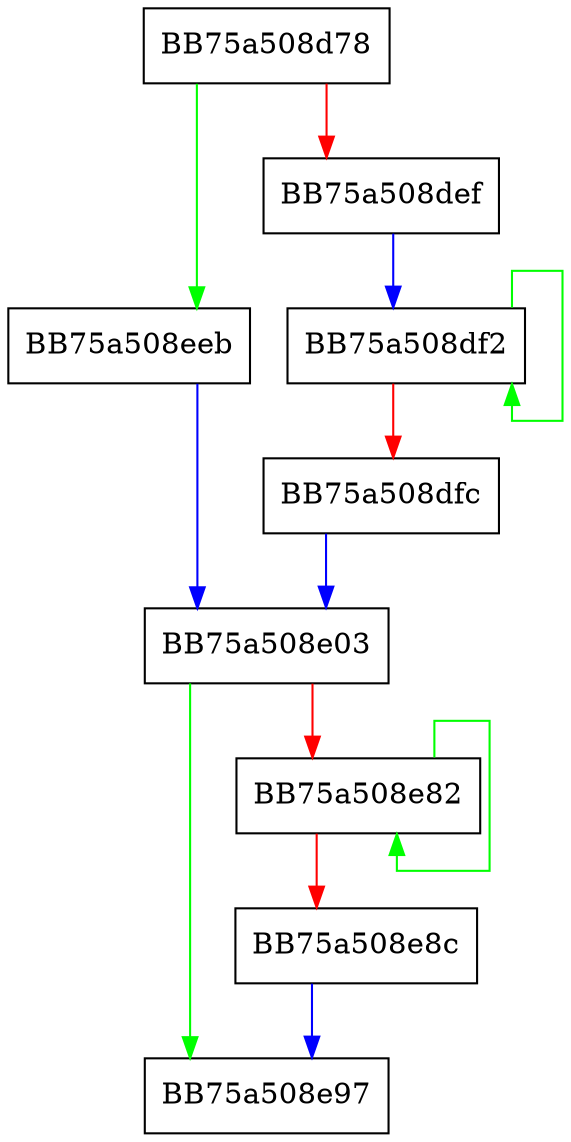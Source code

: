 digraph McTemplateU0pmqzdiidiiz_MPEventWriteTransfer {
  node [shape="box"];
  graph [splines=ortho];
  BB75a508d78 -> BB75a508eeb [color="green"];
  BB75a508d78 -> BB75a508def [color="red"];
  BB75a508def -> BB75a508df2 [color="blue"];
  BB75a508df2 -> BB75a508df2 [color="green"];
  BB75a508df2 -> BB75a508dfc [color="red"];
  BB75a508dfc -> BB75a508e03 [color="blue"];
  BB75a508e03 -> BB75a508e97 [color="green"];
  BB75a508e03 -> BB75a508e82 [color="red"];
  BB75a508e82 -> BB75a508e82 [color="green"];
  BB75a508e82 -> BB75a508e8c [color="red"];
  BB75a508e8c -> BB75a508e97 [color="blue"];
  BB75a508eeb -> BB75a508e03 [color="blue"];
}